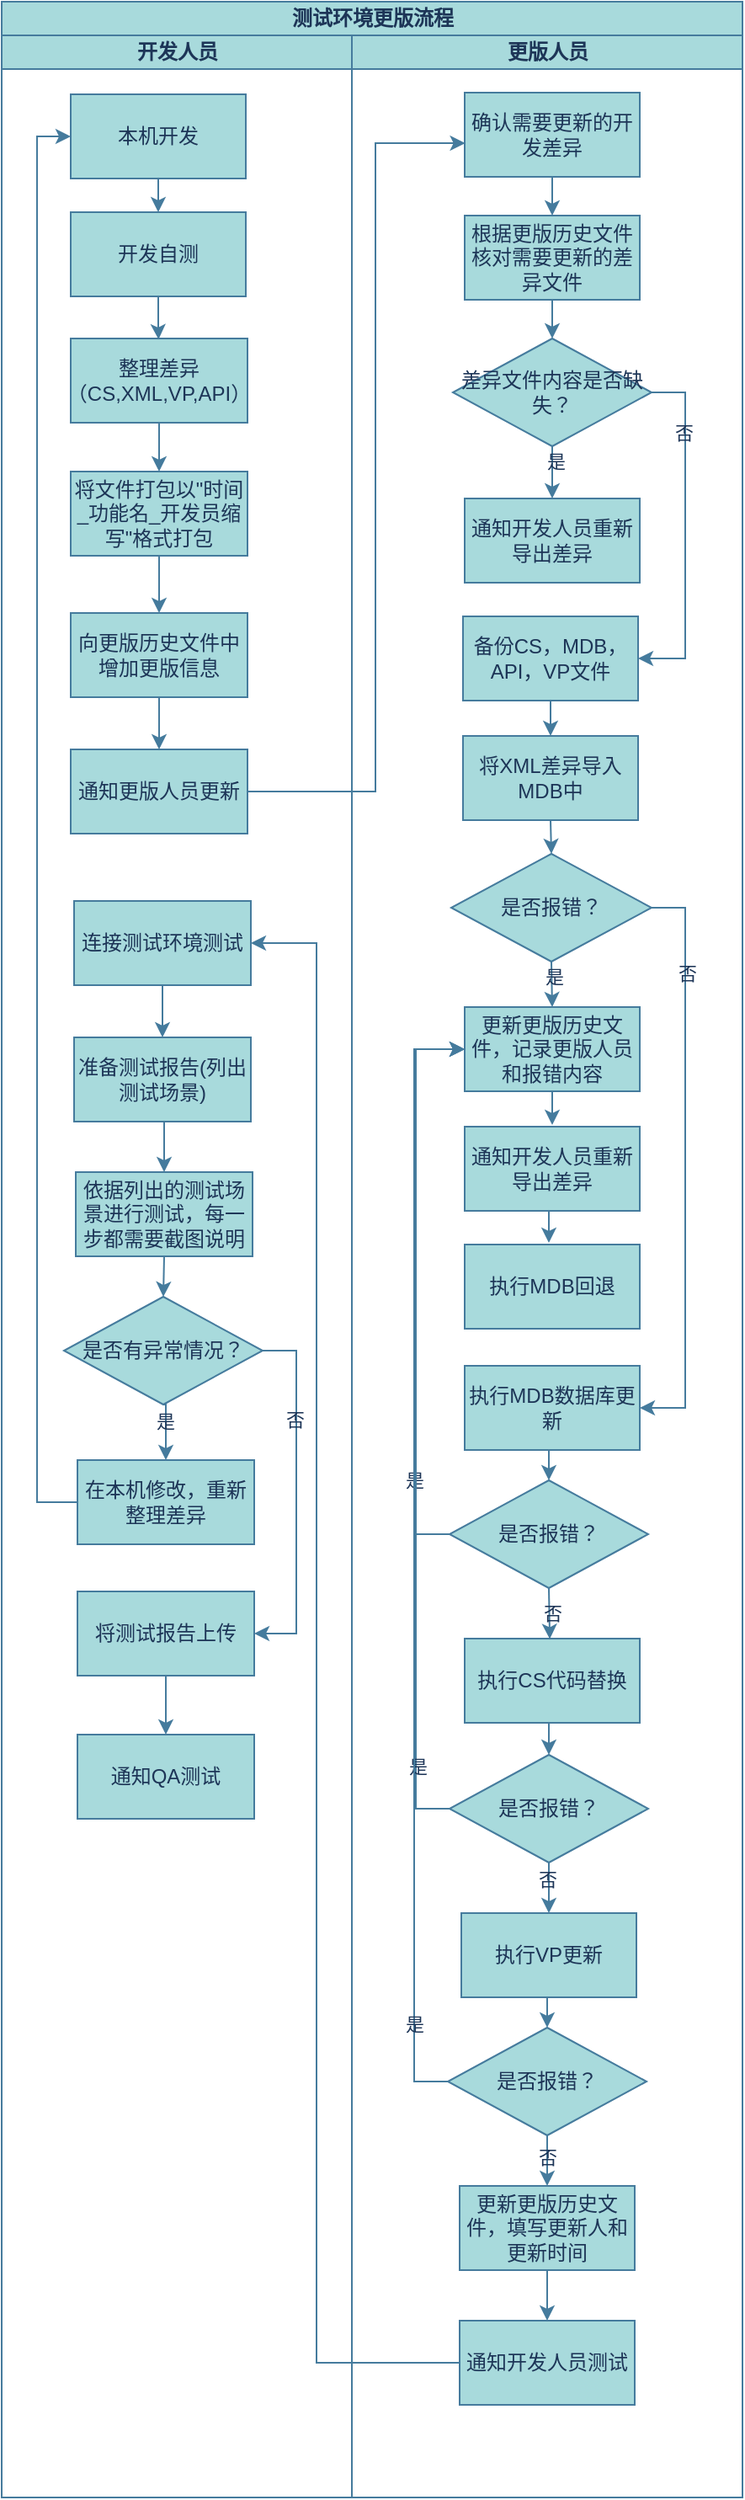 <mxfile version="27.1.4">
  <diagram id="prtHgNgQTEPvFCAcTncT" name="Page-1">
    <mxGraphModel dx="2840" dy="3554" grid="0" gridSize="10" guides="1" tooltips="1" connect="1" arrows="1" fold="1" page="1" pageScale="1" pageWidth="1200" pageHeight="1920" background="#ffffff" math="0" shadow="0" adaptiveColors="simple">
      <root>
        <mxCell id="0" />
        <mxCell id="1" parent="0" />
        <mxCell id="2Te6Pes0WRBmmToiG1yR-1" value="测试环境更版流程" style="swimlane;childLayout=stackLayout;resizeParent=1;resizeParentMax=0;startSize=20;html=1;labelBackgroundColor=none;fillColor=#A8DADC;strokeColor=#457B9D;fontColor=#1D3557;" parent="1" vertex="1">
          <mxGeometry x="386" y="-1879" width="440" height="1482" as="geometry" />
        </mxCell>
        <mxCell id="boTXzp5UASq9UeEjOc_W-44" style="edgeStyle=orthogonalEdgeStyle;rounded=0;orthogonalLoop=1;jettySize=auto;html=1;entryX=0.003;entryY=0.6;entryDx=0;entryDy=0;entryPerimeter=0;labelBackgroundColor=none;strokeColor=#457B9D;fontColor=default;" edge="1" parent="2Te6Pes0WRBmmToiG1yR-1" source="boTXzp5UASq9UeEjOc_W-1" target="JgxJwxs-dnPAv1spP54E-3">
          <mxGeometry relative="1" as="geometry">
            <Array as="points">
              <mxPoint x="222" y="469" />
              <mxPoint x="222" y="84" />
            </Array>
          </mxGeometry>
        </mxCell>
        <mxCell id="2Te6Pes0WRBmmToiG1yR-2" value="开发人员" style="swimlane;startSize=20;html=1;labelBackgroundColor=none;fillColor=#A8DADC;strokeColor=#457B9D;fontColor=#1D3557;" parent="2Te6Pes0WRBmmToiG1yR-1" vertex="1">
          <mxGeometry y="20" width="208" height="1462" as="geometry" />
        </mxCell>
        <mxCell id="2Te6Pes0WRBmmToiG1yR-6" value="本机开发" style="rounded=0;whiteSpace=wrap;html=1;labelBackgroundColor=none;fillColor=#A8DADC;strokeColor=#457B9D;fontColor=#1D3557;" parent="2Te6Pes0WRBmmToiG1yR-2" vertex="1">
          <mxGeometry x="41" y="35" width="104" height="50" as="geometry" />
        </mxCell>
        <mxCell id="2Te6Pes0WRBmmToiG1yR-7" value="开发自测" style="rounded=0;whiteSpace=wrap;html=1;labelBackgroundColor=none;fillColor=#A8DADC;strokeColor=#457B9D;fontColor=#1D3557;" parent="2Te6Pes0WRBmmToiG1yR-2" vertex="1">
          <mxGeometry x="41" y="105" width="104" height="50" as="geometry" />
        </mxCell>
        <mxCell id="boTXzp5UASq9UeEjOc_W-41" value="" style="edgeStyle=orthogonalEdgeStyle;rounded=0;orthogonalLoop=1;jettySize=auto;html=1;labelBackgroundColor=none;strokeColor=#457B9D;fontColor=default;" edge="1" parent="2Te6Pes0WRBmmToiG1yR-2" source="2Te6Pes0WRBmmToiG1yR-8" target="boTXzp5UASq9UeEjOc_W-3">
          <mxGeometry relative="1" as="geometry" />
        </mxCell>
        <mxCell id="2Te6Pes0WRBmmToiG1yR-8" value="整理差异（CS,XML,VP,API）" style="rounded=0;whiteSpace=wrap;html=1;labelBackgroundColor=none;fillColor=#A8DADC;strokeColor=#457B9D;fontColor=#1D3557;" parent="2Te6Pes0WRBmmToiG1yR-2" vertex="1">
          <mxGeometry x="41" y="180" width="105" height="50" as="geometry" />
        </mxCell>
        <mxCell id="boTXzp5UASq9UeEjOc_W-1" value="通知更版人员更新" style="rounded=0;whiteSpace=wrap;html=1;labelBackgroundColor=none;fillColor=#A8DADC;strokeColor=#457B9D;fontColor=#1D3557;" vertex="1" parent="2Te6Pes0WRBmmToiG1yR-2">
          <mxGeometry x="41.0" y="424" width="105" height="50" as="geometry" />
        </mxCell>
        <mxCell id="boTXzp5UASq9UeEjOc_W-43" value="" style="edgeStyle=orthogonalEdgeStyle;rounded=0;orthogonalLoop=1;jettySize=auto;html=1;labelBackgroundColor=none;strokeColor=#457B9D;fontColor=default;" edge="1" parent="2Te6Pes0WRBmmToiG1yR-2" source="boTXzp5UASq9UeEjOc_W-2" target="boTXzp5UASq9UeEjOc_W-1">
          <mxGeometry relative="1" as="geometry" />
        </mxCell>
        <mxCell id="boTXzp5UASq9UeEjOc_W-2" value="向更版历史文件中增加更版信息" style="rounded=0;whiteSpace=wrap;html=1;labelBackgroundColor=none;fillColor=#A8DADC;strokeColor=#457B9D;fontColor=#1D3557;" vertex="1" parent="2Te6Pes0WRBmmToiG1yR-2">
          <mxGeometry x="41.0" y="343" width="105" height="50" as="geometry" />
        </mxCell>
        <mxCell id="boTXzp5UASq9UeEjOc_W-42" value="" style="edgeStyle=orthogonalEdgeStyle;rounded=0;orthogonalLoop=1;jettySize=auto;html=1;labelBackgroundColor=none;strokeColor=#457B9D;fontColor=default;" edge="1" parent="2Te6Pes0WRBmmToiG1yR-2" source="boTXzp5UASq9UeEjOc_W-3" target="boTXzp5UASq9UeEjOc_W-2">
          <mxGeometry relative="1" as="geometry" />
        </mxCell>
        <mxCell id="boTXzp5UASq9UeEjOc_W-3" value="将文件打包以&quot;时间_功能名_开发员缩写&quot;格式打包" style="rounded=0;whiteSpace=wrap;html=1;labelBackgroundColor=none;fillColor=#A8DADC;strokeColor=#457B9D;fontColor=#1D3557;" vertex="1" parent="2Te6Pes0WRBmmToiG1yR-2">
          <mxGeometry x="41.0" y="259" width="105" height="50" as="geometry" />
        </mxCell>
        <mxCell id="boTXzp5UASq9UeEjOc_W-95" style="edgeStyle=orthogonalEdgeStyle;rounded=0;orthogonalLoop=1;jettySize=auto;html=1;entryX=0.5;entryY=0;entryDx=0;entryDy=0;labelBackgroundColor=none;strokeColor=#457B9D;fontColor=default;" edge="1" parent="2Te6Pes0WRBmmToiG1yR-2" source="boTXzp5UASq9UeEjOc_W-20" target="boTXzp5UASq9UeEjOc_W-21">
          <mxGeometry relative="1" as="geometry" />
        </mxCell>
        <mxCell id="boTXzp5UASq9UeEjOc_W-20" value="连接测试环境测试" style="rounded=0;whiteSpace=wrap;html=1;labelBackgroundColor=none;fillColor=#A8DADC;strokeColor=#457B9D;fontColor=#1D3557;" vertex="1" parent="2Te6Pes0WRBmmToiG1yR-2">
          <mxGeometry x="43" y="514" width="105" height="50" as="geometry" />
        </mxCell>
        <mxCell id="boTXzp5UASq9UeEjOc_W-96" style="edgeStyle=orthogonalEdgeStyle;rounded=0;orthogonalLoop=1;jettySize=auto;html=1;exitX=0.5;exitY=1;exitDx=0;exitDy=0;entryX=0.5;entryY=0;entryDx=0;entryDy=0;labelBackgroundColor=none;strokeColor=#457B9D;fontColor=default;" edge="1" parent="2Te6Pes0WRBmmToiG1yR-2" source="boTXzp5UASq9UeEjOc_W-21" target="boTXzp5UASq9UeEjOc_W-22">
          <mxGeometry relative="1" as="geometry" />
        </mxCell>
        <mxCell id="boTXzp5UASq9UeEjOc_W-21" value="准备测试报告(列出测试场景)" style="rounded=0;whiteSpace=wrap;html=1;labelBackgroundColor=none;fillColor=#A8DADC;strokeColor=#457B9D;fontColor=#1D3557;" vertex="1" parent="2Te6Pes0WRBmmToiG1yR-2">
          <mxGeometry x="43" y="595" width="105" height="50" as="geometry" />
        </mxCell>
        <mxCell id="boTXzp5UASq9UeEjOc_W-97" style="edgeStyle=orthogonalEdgeStyle;rounded=0;orthogonalLoop=1;jettySize=auto;html=1;exitX=0.5;exitY=1;exitDx=0;exitDy=0;entryX=0.5;entryY=0;entryDx=0;entryDy=0;labelBackgroundColor=none;strokeColor=#457B9D;fontColor=default;" edge="1" parent="2Te6Pes0WRBmmToiG1yR-2" source="boTXzp5UASq9UeEjOc_W-22" target="boTXzp5UASq9UeEjOc_W-24">
          <mxGeometry relative="1" as="geometry" />
        </mxCell>
        <mxCell id="boTXzp5UASq9UeEjOc_W-22" value="依据列出的测试场景进行测试，每一步都需要截图说明" style="rounded=0;whiteSpace=wrap;html=1;labelBackgroundColor=none;fillColor=#A8DADC;strokeColor=#457B9D;fontColor=#1D3557;" vertex="1" parent="2Te6Pes0WRBmmToiG1yR-2">
          <mxGeometry x="44" y="675" width="105" height="50" as="geometry" />
        </mxCell>
        <mxCell id="boTXzp5UASq9UeEjOc_W-98" style="edgeStyle=orthogonalEdgeStyle;rounded=0;orthogonalLoop=1;jettySize=auto;html=1;exitX=0.5;exitY=1;exitDx=0;exitDy=0;entryX=0.5;entryY=0;entryDx=0;entryDy=0;labelBackgroundColor=none;strokeColor=#457B9D;fontColor=default;" edge="1" parent="2Te6Pes0WRBmmToiG1yR-2" source="boTXzp5UASq9UeEjOc_W-24" target="boTXzp5UASq9UeEjOc_W-25">
          <mxGeometry relative="1" as="geometry" />
        </mxCell>
        <mxCell id="boTXzp5UASq9UeEjOc_W-103" value="是" style="edgeLabel;html=1;align=center;verticalAlign=middle;resizable=0;points=[];labelBackgroundColor=none;fontColor=#1D3557;" vertex="1" connectable="0" parent="boTXzp5UASq9UeEjOc_W-98">
          <mxGeometry x="-0.359" y="-1" relative="1" as="geometry">
            <mxPoint as="offset" />
          </mxGeometry>
        </mxCell>
        <mxCell id="boTXzp5UASq9UeEjOc_W-102" style="edgeStyle=orthogonalEdgeStyle;rounded=0;orthogonalLoop=1;jettySize=auto;html=1;exitX=1;exitY=0.5;exitDx=0;exitDy=0;entryX=1;entryY=0.5;entryDx=0;entryDy=0;labelBackgroundColor=none;strokeColor=#457B9D;fontColor=default;" edge="1" parent="2Te6Pes0WRBmmToiG1yR-2" source="boTXzp5UASq9UeEjOc_W-24" target="boTXzp5UASq9UeEjOc_W-26">
          <mxGeometry relative="1" as="geometry" />
        </mxCell>
        <mxCell id="boTXzp5UASq9UeEjOc_W-104" value="否" style="edgeLabel;html=1;align=center;verticalAlign=middle;resizable=0;points=[];labelBackgroundColor=none;fontColor=#1D3557;" vertex="1" connectable="0" parent="boTXzp5UASq9UeEjOc_W-102">
          <mxGeometry x="-0.433" y="-1" relative="1" as="geometry">
            <mxPoint as="offset" />
          </mxGeometry>
        </mxCell>
        <mxCell id="boTXzp5UASq9UeEjOc_W-24" value="是否有异常情况？" style="rhombus;whiteSpace=wrap;html=1;labelBackgroundColor=none;fillColor=#A8DADC;strokeColor=#457B9D;fontColor=#1D3557;" vertex="1" parent="2Te6Pes0WRBmmToiG1yR-2">
          <mxGeometry x="37" y="749" width="118" height="64" as="geometry" />
        </mxCell>
        <mxCell id="boTXzp5UASq9UeEjOc_W-101" style="edgeStyle=orthogonalEdgeStyle;rounded=0;orthogonalLoop=1;jettySize=auto;html=1;exitX=0;exitY=0.5;exitDx=0;exitDy=0;entryX=0;entryY=0.5;entryDx=0;entryDy=0;labelBackgroundColor=none;strokeColor=#457B9D;fontColor=default;" edge="1" parent="2Te6Pes0WRBmmToiG1yR-2" source="boTXzp5UASq9UeEjOc_W-25" target="2Te6Pes0WRBmmToiG1yR-6">
          <mxGeometry relative="1" as="geometry" />
        </mxCell>
        <mxCell id="boTXzp5UASq9UeEjOc_W-25" value="在本机修改，重新整理差异" style="rounded=0;whiteSpace=wrap;html=1;labelBackgroundColor=none;fillColor=#A8DADC;strokeColor=#457B9D;fontColor=#1D3557;" vertex="1" parent="2Te6Pes0WRBmmToiG1yR-2">
          <mxGeometry x="45" y="846" width="105" height="50" as="geometry" />
        </mxCell>
        <mxCell id="boTXzp5UASq9UeEjOc_W-100" style="edgeStyle=orthogonalEdgeStyle;rounded=0;orthogonalLoop=1;jettySize=auto;html=1;exitX=0.5;exitY=1;exitDx=0;exitDy=0;entryX=0.5;entryY=0;entryDx=0;entryDy=0;labelBackgroundColor=none;strokeColor=#457B9D;fontColor=default;" edge="1" parent="2Te6Pes0WRBmmToiG1yR-2" source="boTXzp5UASq9UeEjOc_W-26" target="boTXzp5UASq9UeEjOc_W-27">
          <mxGeometry relative="1" as="geometry" />
        </mxCell>
        <mxCell id="boTXzp5UASq9UeEjOc_W-26" value="将测试报告上传" style="rounded=0;whiteSpace=wrap;html=1;labelBackgroundColor=none;fillColor=#A8DADC;strokeColor=#457B9D;fontColor=#1D3557;" vertex="1" parent="2Te6Pes0WRBmmToiG1yR-2">
          <mxGeometry x="45" y="924" width="105" height="50" as="geometry" />
        </mxCell>
        <mxCell id="boTXzp5UASq9UeEjOc_W-27" value="通知QA测试" style="rounded=0;whiteSpace=wrap;html=1;labelBackgroundColor=none;fillColor=#A8DADC;strokeColor=#457B9D;fontColor=#1D3557;" vertex="1" parent="2Te6Pes0WRBmmToiG1yR-2">
          <mxGeometry x="45" y="1009" width="105" height="50" as="geometry" />
        </mxCell>
        <mxCell id="boTXzp5UASq9UeEjOc_W-35" style="edgeStyle=orthogonalEdgeStyle;rounded=0;orthogonalLoop=1;jettySize=auto;html=1;entryX=0.505;entryY=-0.002;entryDx=0;entryDy=0;entryPerimeter=0;labelBackgroundColor=none;strokeColor=#457B9D;fontColor=default;" edge="1" parent="2Te6Pes0WRBmmToiG1yR-2" source="2Te6Pes0WRBmmToiG1yR-6" target="2Te6Pes0WRBmmToiG1yR-7">
          <mxGeometry relative="1" as="geometry" />
        </mxCell>
        <mxCell id="boTXzp5UASq9UeEjOc_W-37" style="edgeStyle=orthogonalEdgeStyle;rounded=0;orthogonalLoop=1;jettySize=auto;html=1;entryX=0.497;entryY=0.009;entryDx=0;entryDy=0;entryPerimeter=0;labelBackgroundColor=none;strokeColor=#457B9D;fontColor=default;" edge="1" parent="2Te6Pes0WRBmmToiG1yR-2" source="2Te6Pes0WRBmmToiG1yR-7" target="2Te6Pes0WRBmmToiG1yR-8">
          <mxGeometry relative="1" as="geometry" />
        </mxCell>
        <mxCell id="2Te6Pes0WRBmmToiG1yR-3" value="更版人员" style="swimlane;startSize=20;html=1;labelBackgroundColor=none;fillColor=#A8DADC;strokeColor=#457B9D;fontColor=#1D3557;" parent="2Te6Pes0WRBmmToiG1yR-1" vertex="1">
          <mxGeometry x="208" y="20" width="232" height="1462" as="geometry">
            <mxRectangle x="120" y="20" width="40" height="460" as="alternateBounds" />
          </mxGeometry>
        </mxCell>
        <mxCell id="boTXzp5UASq9UeEjOc_W-53" style="edgeStyle=orthogonalEdgeStyle;rounded=0;orthogonalLoop=1;jettySize=auto;html=1;entryX=0.5;entryY=0;entryDx=0;entryDy=0;labelBackgroundColor=none;strokeColor=#457B9D;fontColor=default;" edge="1" parent="2Te6Pes0WRBmmToiG1yR-3" source="JgxJwxs-dnPAv1spP54E-3" target="JgxJwxs-dnPAv1spP54E-4">
          <mxGeometry relative="1" as="geometry" />
        </mxCell>
        <mxCell id="JgxJwxs-dnPAv1spP54E-3" value="确认需要更新的开发差异" style="rounded=0;whiteSpace=wrap;html=1;labelBackgroundColor=none;fillColor=#A8DADC;strokeColor=#457B9D;fontColor=#1D3557;" parent="2Te6Pes0WRBmmToiG1yR-3" vertex="1">
          <mxGeometry x="67" y="34" width="104" height="50" as="geometry" />
        </mxCell>
        <mxCell id="boTXzp5UASq9UeEjOc_W-56" style="edgeStyle=orthogonalEdgeStyle;rounded=0;orthogonalLoop=1;jettySize=auto;html=1;entryX=0.5;entryY=0;entryDx=0;entryDy=0;labelBackgroundColor=none;strokeColor=#457B9D;fontColor=default;" edge="1" parent="2Te6Pes0WRBmmToiG1yR-3" source="JgxJwxs-dnPAv1spP54E-4" target="JgxJwxs-dnPAv1spP54E-5">
          <mxGeometry relative="1" as="geometry" />
        </mxCell>
        <mxCell id="JgxJwxs-dnPAv1spP54E-4" value="根据更版历史文件核对需要更新的差异文件" style="rounded=0;whiteSpace=wrap;html=1;labelBackgroundColor=none;fillColor=#A8DADC;strokeColor=#457B9D;fontColor=#1D3557;" parent="2Te6Pes0WRBmmToiG1yR-3" vertex="1">
          <mxGeometry x="67" y="107" width="104" height="50" as="geometry" />
        </mxCell>
        <mxCell id="boTXzp5UASq9UeEjOc_W-61" style="edgeStyle=orthogonalEdgeStyle;rounded=0;orthogonalLoop=1;jettySize=auto;html=1;exitX=0.5;exitY=1;exitDx=0;exitDy=0;entryX=0.5;entryY=0;entryDx=0;entryDy=0;labelBackgroundColor=none;strokeColor=#457B9D;fontColor=default;" edge="1" parent="2Te6Pes0WRBmmToiG1yR-3" source="JgxJwxs-dnPAv1spP54E-5" target="JgxJwxs-dnPAv1spP54E-6">
          <mxGeometry relative="1" as="geometry" />
        </mxCell>
        <mxCell id="boTXzp5UASq9UeEjOc_W-73" value="是" style="edgeLabel;html=1;align=center;verticalAlign=middle;resizable=0;points=[];labelBackgroundColor=none;fontColor=#1D3557;" vertex="1" connectable="0" parent="boTXzp5UASq9UeEjOc_W-61">
          <mxGeometry x="-0.424" y="2" relative="1" as="geometry">
            <mxPoint as="offset" />
          </mxGeometry>
        </mxCell>
        <mxCell id="boTXzp5UASq9UeEjOc_W-70" style="edgeStyle=orthogonalEdgeStyle;rounded=0;orthogonalLoop=1;jettySize=auto;html=1;exitX=1;exitY=0.5;exitDx=0;exitDy=0;entryX=1;entryY=0.5;entryDx=0;entryDy=0;labelBackgroundColor=none;strokeColor=#457B9D;fontColor=default;" edge="1" parent="2Te6Pes0WRBmmToiG1yR-3" source="JgxJwxs-dnPAv1spP54E-5" target="JgxJwxs-dnPAv1spP54E-7">
          <mxGeometry relative="1" as="geometry" />
        </mxCell>
        <mxCell id="boTXzp5UASq9UeEjOc_W-74" value="否" style="edgeLabel;html=1;align=center;verticalAlign=middle;resizable=0;points=[];labelBackgroundColor=none;fontColor=#1D3557;" vertex="1" connectable="0" parent="boTXzp5UASq9UeEjOc_W-70">
          <mxGeometry x="-0.571" y="-1" relative="1" as="geometry">
            <mxPoint as="offset" />
          </mxGeometry>
        </mxCell>
        <mxCell id="JgxJwxs-dnPAv1spP54E-5" value="差异文件内容是否缺失？" style="rhombus;whiteSpace=wrap;html=1;labelBackgroundColor=none;fillColor=#A8DADC;strokeColor=#457B9D;fontColor=#1D3557;" parent="2Te6Pes0WRBmmToiG1yR-3" vertex="1">
          <mxGeometry x="60" y="180" width="118" height="64" as="geometry" />
        </mxCell>
        <mxCell id="JgxJwxs-dnPAv1spP54E-6" value="通知开发人员重新导出差异" style="rounded=0;whiteSpace=wrap;html=1;labelBackgroundColor=none;fillColor=#A8DADC;strokeColor=#457B9D;fontColor=#1D3557;" parent="2Te6Pes0WRBmmToiG1yR-3" vertex="1">
          <mxGeometry x="67.0" y="275" width="104" height="50" as="geometry" />
        </mxCell>
        <mxCell id="boTXzp5UASq9UeEjOc_W-63" style="edgeStyle=orthogonalEdgeStyle;rounded=0;orthogonalLoop=1;jettySize=auto;html=1;exitX=0.5;exitY=1;exitDx=0;exitDy=0;entryX=0.5;entryY=0;entryDx=0;entryDy=0;labelBackgroundColor=none;strokeColor=#457B9D;fontColor=default;" edge="1" parent="2Te6Pes0WRBmmToiG1yR-3" source="JgxJwxs-dnPAv1spP54E-7" target="JgxJwxs-dnPAv1spP54E-8">
          <mxGeometry relative="1" as="geometry" />
        </mxCell>
        <mxCell id="JgxJwxs-dnPAv1spP54E-7" value="备份CS，MDB，API，VP文件" style="rounded=0;whiteSpace=wrap;html=1;labelBackgroundColor=none;fillColor=#A8DADC;strokeColor=#457B9D;fontColor=#1D3557;" parent="2Te6Pes0WRBmmToiG1yR-3" vertex="1">
          <mxGeometry x="66.0" y="345" width="104" height="50" as="geometry" />
        </mxCell>
        <mxCell id="boTXzp5UASq9UeEjOc_W-64" style="edgeStyle=orthogonalEdgeStyle;rounded=0;orthogonalLoop=1;jettySize=auto;html=1;exitX=0.5;exitY=1;exitDx=0;exitDy=0;entryX=0.5;entryY=0;entryDx=0;entryDy=0;labelBackgroundColor=none;strokeColor=#457B9D;fontColor=default;" edge="1" parent="2Te6Pes0WRBmmToiG1yR-3" source="JgxJwxs-dnPAv1spP54E-8" target="boTXzp5UASq9UeEjOc_W-4">
          <mxGeometry relative="1" as="geometry" />
        </mxCell>
        <mxCell id="JgxJwxs-dnPAv1spP54E-8" value="将XML差异导入MDB中" style="rounded=0;whiteSpace=wrap;html=1;labelBackgroundColor=none;fillColor=#A8DADC;strokeColor=#457B9D;fontColor=#1D3557;" parent="2Te6Pes0WRBmmToiG1yR-3" vertex="1">
          <mxGeometry x="66.0" y="416" width="104" height="50" as="geometry" />
        </mxCell>
        <mxCell id="boTXzp5UASq9UeEjOc_W-65" style="edgeStyle=orthogonalEdgeStyle;rounded=0;orthogonalLoop=1;jettySize=auto;html=1;exitX=0.5;exitY=1;exitDx=0;exitDy=0;entryX=0.5;entryY=0;entryDx=0;entryDy=0;labelBackgroundColor=none;strokeColor=#457B9D;fontColor=default;" edge="1" parent="2Te6Pes0WRBmmToiG1yR-3" source="boTXzp5UASq9UeEjOc_W-4" target="boTXzp5UASq9UeEjOc_W-6">
          <mxGeometry relative="1" as="geometry" />
        </mxCell>
        <mxCell id="boTXzp5UASq9UeEjOc_W-75" value="是" style="edgeLabel;html=1;align=center;verticalAlign=middle;resizable=0;points=[];labelBackgroundColor=none;fontColor=#1D3557;" vertex="1" connectable="0" parent="boTXzp5UASq9UeEjOc_W-65">
          <mxGeometry x="-0.339" y="1" relative="1" as="geometry">
            <mxPoint as="offset" />
          </mxGeometry>
        </mxCell>
        <mxCell id="boTXzp5UASq9UeEjOc_W-72" style="edgeStyle=orthogonalEdgeStyle;rounded=0;orthogonalLoop=1;jettySize=auto;html=1;exitX=1;exitY=0.5;exitDx=0;exitDy=0;entryX=1;entryY=0.5;entryDx=0;entryDy=0;labelBackgroundColor=none;strokeColor=#457B9D;fontColor=default;" edge="1" parent="2Te6Pes0WRBmmToiG1yR-3" source="boTXzp5UASq9UeEjOc_W-4" target="boTXzp5UASq9UeEjOc_W-9">
          <mxGeometry relative="1" as="geometry" />
        </mxCell>
        <mxCell id="boTXzp5UASq9UeEjOc_W-76" value="否" style="edgeLabel;html=1;align=center;verticalAlign=middle;resizable=0;points=[];labelBackgroundColor=none;fontColor=#1D3557;" vertex="1" connectable="0" parent="boTXzp5UASq9UeEjOc_W-72">
          <mxGeometry x="-0.658" y="1" relative="1" as="geometry">
            <mxPoint as="offset" />
          </mxGeometry>
        </mxCell>
        <mxCell id="boTXzp5UASq9UeEjOc_W-4" value="是否报错？" style="rhombus;whiteSpace=wrap;html=1;labelBackgroundColor=none;fillColor=#A8DADC;strokeColor=#457B9D;fontColor=#1D3557;" vertex="1" parent="2Te6Pes0WRBmmToiG1yR-3">
          <mxGeometry x="59.0" y="486" width="119" height="64" as="geometry" />
        </mxCell>
        <mxCell id="boTXzp5UASq9UeEjOc_W-66" style="edgeStyle=orthogonalEdgeStyle;rounded=0;orthogonalLoop=1;jettySize=auto;html=1;exitX=0.5;exitY=1;exitDx=0;exitDy=0;labelBackgroundColor=none;strokeColor=#457B9D;fontColor=default;" edge="1" parent="2Te6Pes0WRBmmToiG1yR-3" source="boTXzp5UASq9UeEjOc_W-6">
          <mxGeometry relative="1" as="geometry">
            <mxPoint x="119" y="647" as="targetPoint" />
          </mxGeometry>
        </mxCell>
        <mxCell id="boTXzp5UASq9UeEjOc_W-6" value="更新更版历史文件，记录更版人员和报错内容" style="rounded=0;whiteSpace=wrap;html=1;labelBackgroundColor=none;fillColor=#A8DADC;strokeColor=#457B9D;fontColor=#1D3557;" vertex="1" parent="2Te6Pes0WRBmmToiG1yR-3">
          <mxGeometry x="67.0" y="577" width="104" height="50" as="geometry" />
        </mxCell>
        <mxCell id="boTXzp5UASq9UeEjOc_W-67" style="edgeStyle=orthogonalEdgeStyle;rounded=0;orthogonalLoop=1;jettySize=auto;html=1;exitX=0.5;exitY=1;exitDx=0;exitDy=0;labelBackgroundColor=none;strokeColor=#457B9D;fontColor=default;" edge="1" parent="2Te6Pes0WRBmmToiG1yR-3" source="boTXzp5UASq9UeEjOc_W-7">
          <mxGeometry relative="1" as="geometry">
            <mxPoint x="117" y="717" as="targetPoint" />
          </mxGeometry>
        </mxCell>
        <mxCell id="boTXzp5UASq9UeEjOc_W-7" value="通知开发人员重新导出差异" style="rounded=0;whiteSpace=wrap;html=1;labelBackgroundColor=none;fillColor=#A8DADC;strokeColor=#457B9D;fontColor=#1D3557;" vertex="1" parent="2Te6Pes0WRBmmToiG1yR-3">
          <mxGeometry x="67.0" y="648" width="104" height="50" as="geometry" />
        </mxCell>
        <mxCell id="boTXzp5UASq9UeEjOc_W-8" value="执行MDB回退" style="rounded=0;whiteSpace=wrap;html=1;labelBackgroundColor=none;fillColor=#A8DADC;strokeColor=#457B9D;fontColor=#1D3557;" vertex="1" parent="2Te6Pes0WRBmmToiG1yR-3">
          <mxGeometry x="67.0" y="718" width="104" height="50" as="geometry" />
        </mxCell>
        <mxCell id="boTXzp5UASq9UeEjOc_W-69" style="edgeStyle=orthogonalEdgeStyle;rounded=0;orthogonalLoop=1;jettySize=auto;html=1;exitX=0.5;exitY=1;exitDx=0;exitDy=0;entryX=0.5;entryY=0;entryDx=0;entryDy=0;labelBackgroundColor=none;strokeColor=#457B9D;fontColor=default;" edge="1" parent="2Te6Pes0WRBmmToiG1yR-3">
          <mxGeometry relative="1" as="geometry">
            <mxPoint x="120.0" y="840" as="sourcePoint" />
            <mxPoint x="117.0" y="858" as="targetPoint" />
          </mxGeometry>
        </mxCell>
        <mxCell id="boTXzp5UASq9UeEjOc_W-9" value="执行MDB数据库更新" style="rounded=0;whiteSpace=wrap;html=1;labelBackgroundColor=none;fillColor=#A8DADC;strokeColor=#457B9D;fontColor=#1D3557;" vertex="1" parent="2Te6Pes0WRBmmToiG1yR-3">
          <mxGeometry x="67.0" y="790" width="104" height="50" as="geometry" />
        </mxCell>
        <mxCell id="boTXzp5UASq9UeEjOc_W-81" style="edgeStyle=orthogonalEdgeStyle;rounded=0;orthogonalLoop=1;jettySize=auto;html=1;exitX=0.5;exitY=1;exitDx=0;exitDy=0;entryX=0.5;entryY=0;entryDx=0;entryDy=0;labelBackgroundColor=none;strokeColor=#457B9D;fontColor=default;" edge="1" parent="2Te6Pes0WRBmmToiG1yR-3" source="boTXzp5UASq9UeEjOc_W-10" target="boTXzp5UASq9UeEjOc_W-14">
          <mxGeometry relative="1" as="geometry" />
        </mxCell>
        <mxCell id="boTXzp5UASq9UeEjOc_W-10" value="执行CS代码替换" style="rounded=0;whiteSpace=wrap;html=1;labelBackgroundColor=none;fillColor=#A8DADC;strokeColor=#457B9D;fontColor=#1D3557;" vertex="1" parent="2Te6Pes0WRBmmToiG1yR-3">
          <mxGeometry x="67.0" y="952" width="104" height="50" as="geometry" />
        </mxCell>
        <mxCell id="boTXzp5UASq9UeEjOc_W-78" style="edgeStyle=orthogonalEdgeStyle;rounded=0;orthogonalLoop=1;jettySize=auto;html=1;exitX=0;exitY=0.5;exitDx=0;exitDy=0;entryX=0;entryY=0.5;entryDx=0;entryDy=0;labelBackgroundColor=none;strokeColor=#457B9D;fontColor=default;" edge="1" parent="2Te6Pes0WRBmmToiG1yR-3" source="boTXzp5UASq9UeEjOc_W-12" target="boTXzp5UASq9UeEjOc_W-6">
          <mxGeometry relative="1" as="geometry" />
        </mxCell>
        <mxCell id="boTXzp5UASq9UeEjOc_W-83" value="是" style="edgeLabel;html=1;align=center;verticalAlign=middle;resizable=0;points=[];labelBackgroundColor=none;fontColor=#1D3557;" vertex="1" connectable="0" parent="boTXzp5UASq9UeEjOc_W-78">
          <mxGeometry x="-0.69" y="1" relative="1" as="geometry">
            <mxPoint as="offset" />
          </mxGeometry>
        </mxCell>
        <mxCell id="boTXzp5UASq9UeEjOc_W-12" value="是否报错？" style="rhombus;whiteSpace=wrap;html=1;labelBackgroundColor=none;fillColor=#A8DADC;strokeColor=#457B9D;fontColor=#1D3557;" vertex="1" parent="2Te6Pes0WRBmmToiG1yR-3">
          <mxGeometry x="58.0" y="858" width="118" height="64" as="geometry" />
        </mxCell>
        <mxCell id="boTXzp5UASq9UeEjOc_W-84" style="edgeStyle=orthogonalEdgeStyle;rounded=0;orthogonalLoop=1;jettySize=auto;html=1;exitX=0.5;exitY=1;exitDx=0;exitDy=0;entryX=0.5;entryY=0;entryDx=0;entryDy=0;labelBackgroundColor=none;strokeColor=#457B9D;fontColor=default;" edge="1" parent="2Te6Pes0WRBmmToiG1yR-3" source="boTXzp5UASq9UeEjOc_W-14" target="boTXzp5UASq9UeEjOc_W-13">
          <mxGeometry relative="1" as="geometry" />
        </mxCell>
        <mxCell id="boTXzp5UASq9UeEjOc_W-87" value="否" style="edgeLabel;html=1;align=center;verticalAlign=middle;resizable=0;points=[];labelBackgroundColor=none;fontColor=#1D3557;" vertex="1" connectable="0" parent="boTXzp5UASq9UeEjOc_W-84">
          <mxGeometry x="-0.337" y="-1" relative="1" as="geometry">
            <mxPoint as="offset" />
          </mxGeometry>
        </mxCell>
        <mxCell id="boTXzp5UASq9UeEjOc_W-85" style="edgeStyle=orthogonalEdgeStyle;rounded=0;orthogonalLoop=1;jettySize=auto;html=1;exitX=0;exitY=0.5;exitDx=0;exitDy=0;entryX=0;entryY=0.5;entryDx=0;entryDy=0;labelBackgroundColor=none;strokeColor=#457B9D;fontColor=default;" edge="1" parent="2Te6Pes0WRBmmToiG1yR-3" source="boTXzp5UASq9UeEjOc_W-14" target="boTXzp5UASq9UeEjOc_W-6">
          <mxGeometry relative="1" as="geometry" />
        </mxCell>
        <mxCell id="boTXzp5UASq9UeEjOc_W-86" value="是" style="edgeLabel;html=1;align=center;verticalAlign=middle;resizable=0;points=[];labelBackgroundColor=none;fontColor=#1D3557;" vertex="1" connectable="0" parent="boTXzp5UASq9UeEjOc_W-85">
          <mxGeometry x="-0.821" y="-1" relative="1" as="geometry">
            <mxPoint as="offset" />
          </mxGeometry>
        </mxCell>
        <mxCell id="boTXzp5UASq9UeEjOc_W-14" value="是否报错？" style="rhombus;whiteSpace=wrap;html=1;labelBackgroundColor=none;fillColor=#A8DADC;strokeColor=#457B9D;fontColor=#1D3557;" vertex="1" parent="2Te6Pes0WRBmmToiG1yR-3">
          <mxGeometry x="58.0" y="1021" width="118" height="64" as="geometry" />
        </mxCell>
        <mxCell id="boTXzp5UASq9UeEjOc_W-88" style="edgeStyle=orthogonalEdgeStyle;rounded=0;orthogonalLoop=1;jettySize=auto;html=1;exitX=0.5;exitY=1;exitDx=0;exitDy=0;entryX=0.5;entryY=0;entryDx=0;entryDy=0;labelBackgroundColor=none;strokeColor=#457B9D;fontColor=default;" edge="1" parent="2Te6Pes0WRBmmToiG1yR-3" source="boTXzp5UASq9UeEjOc_W-13" target="boTXzp5UASq9UeEjOc_W-15">
          <mxGeometry relative="1" as="geometry" />
        </mxCell>
        <mxCell id="boTXzp5UASq9UeEjOc_W-13" value="执行VP更新" style="rounded=0;whiteSpace=wrap;html=1;labelBackgroundColor=none;fillColor=#A8DADC;strokeColor=#457B9D;fontColor=#1D3557;" vertex="1" parent="2Te6Pes0WRBmmToiG1yR-3">
          <mxGeometry x="65.0" y="1115" width="104" height="50" as="geometry" />
        </mxCell>
        <mxCell id="boTXzp5UASq9UeEjOc_W-89" style="edgeStyle=orthogonalEdgeStyle;rounded=0;orthogonalLoop=1;jettySize=auto;html=1;exitX=0.5;exitY=1;exitDx=0;exitDy=0;entryX=0.5;entryY=0;entryDx=0;entryDy=0;labelBackgroundColor=none;strokeColor=#457B9D;fontColor=default;" edge="1" parent="2Te6Pes0WRBmmToiG1yR-3" source="boTXzp5UASq9UeEjOc_W-15" target="boTXzp5UASq9UeEjOc_W-16">
          <mxGeometry relative="1" as="geometry" />
        </mxCell>
        <mxCell id="boTXzp5UASq9UeEjOc_W-93" value="否" style="edgeLabel;html=1;align=center;verticalAlign=middle;resizable=0;points=[];labelBackgroundColor=none;fontColor=#1D3557;" vertex="1" connectable="0" parent="boTXzp5UASq9UeEjOc_W-89">
          <mxGeometry x="-0.173" relative="1" as="geometry">
            <mxPoint as="offset" />
          </mxGeometry>
        </mxCell>
        <mxCell id="boTXzp5UASq9UeEjOc_W-91" style="edgeStyle=orthogonalEdgeStyle;rounded=0;orthogonalLoop=1;jettySize=auto;html=1;exitX=0;exitY=0.5;exitDx=0;exitDy=0;entryX=0;entryY=0.5;entryDx=0;entryDy=0;labelBackgroundColor=none;strokeColor=#457B9D;fontColor=default;" edge="1" parent="2Te6Pes0WRBmmToiG1yR-3" source="boTXzp5UASq9UeEjOc_W-15" target="boTXzp5UASq9UeEjOc_W-6">
          <mxGeometry relative="1" as="geometry" />
        </mxCell>
        <mxCell id="boTXzp5UASq9UeEjOc_W-92" value="是" style="edgeLabel;html=1;align=center;verticalAlign=middle;resizable=0;points=[];labelBackgroundColor=none;fontColor=#1D3557;" vertex="1" connectable="0" parent="boTXzp5UASq9UeEjOc_W-91">
          <mxGeometry x="-0.837" relative="1" as="geometry">
            <mxPoint as="offset" />
          </mxGeometry>
        </mxCell>
        <mxCell id="boTXzp5UASq9UeEjOc_W-15" value="是否报错？" style="rhombus;whiteSpace=wrap;html=1;labelBackgroundColor=none;fillColor=#A8DADC;strokeColor=#457B9D;fontColor=#1D3557;" vertex="1" parent="2Te6Pes0WRBmmToiG1yR-3">
          <mxGeometry x="57.0" y="1183" width="118" height="64" as="geometry" />
        </mxCell>
        <mxCell id="boTXzp5UASq9UeEjOc_W-90" style="edgeStyle=orthogonalEdgeStyle;rounded=0;orthogonalLoop=1;jettySize=auto;html=1;exitX=0.5;exitY=1;exitDx=0;exitDy=0;entryX=0.5;entryY=0;entryDx=0;entryDy=0;labelBackgroundColor=none;strokeColor=#457B9D;fontColor=default;" edge="1" parent="2Te6Pes0WRBmmToiG1yR-3" source="boTXzp5UASq9UeEjOc_W-16" target="boTXzp5UASq9UeEjOc_W-18">
          <mxGeometry relative="1" as="geometry" />
        </mxCell>
        <mxCell id="boTXzp5UASq9UeEjOc_W-16" value="更新更版历史文件，填写更新人和更新时间" style="rounded=0;whiteSpace=wrap;html=1;labelBackgroundColor=none;fillColor=#A8DADC;strokeColor=#457B9D;fontColor=#1D3557;" vertex="1" parent="2Te6Pes0WRBmmToiG1yR-3">
          <mxGeometry x="64.0" y="1277" width="104" height="50" as="geometry" />
        </mxCell>
        <mxCell id="boTXzp5UASq9UeEjOc_W-18" value="通知开发人员测试" style="rounded=0;whiteSpace=wrap;html=1;labelBackgroundColor=none;fillColor=#A8DADC;strokeColor=#457B9D;fontColor=#1D3557;" vertex="1" parent="2Te6Pes0WRBmmToiG1yR-3">
          <mxGeometry x="64.0" y="1357" width="104" height="50" as="geometry" />
        </mxCell>
        <mxCell id="boTXzp5UASq9UeEjOc_W-80" style="edgeStyle=orthogonalEdgeStyle;rounded=0;orthogonalLoop=1;jettySize=auto;html=1;exitX=0.5;exitY=1;exitDx=0;exitDy=0;entryX=0.486;entryY=0.005;entryDx=0;entryDy=0;entryPerimeter=0;labelBackgroundColor=none;strokeColor=#457B9D;fontColor=default;" edge="1" parent="2Te6Pes0WRBmmToiG1yR-3" source="boTXzp5UASq9UeEjOc_W-12" target="boTXzp5UASq9UeEjOc_W-10">
          <mxGeometry relative="1" as="geometry" />
        </mxCell>
        <mxCell id="boTXzp5UASq9UeEjOc_W-82" value="否" style="edgeLabel;html=1;align=center;verticalAlign=middle;resizable=0;points=[];labelBackgroundColor=none;fontColor=#1D3557;" vertex="1" connectable="0" parent="boTXzp5UASq9UeEjOc_W-80">
          <mxGeometry x="-0.037" y="1" relative="1" as="geometry">
            <mxPoint as="offset" />
          </mxGeometry>
        </mxCell>
        <mxCell id="boTXzp5UASq9UeEjOc_W-94" style="edgeStyle=orthogonalEdgeStyle;rounded=0;orthogonalLoop=1;jettySize=auto;html=1;exitX=0;exitY=0.5;exitDx=0;exitDy=0;entryX=1;entryY=0.5;entryDx=0;entryDy=0;labelBackgroundColor=none;strokeColor=#457B9D;fontColor=default;" edge="1" parent="2Te6Pes0WRBmmToiG1yR-1" source="boTXzp5UASq9UeEjOc_W-18" target="boTXzp5UASq9UeEjOc_W-20">
          <mxGeometry relative="1" as="geometry">
            <Array as="points">
              <mxPoint x="187" y="1402" />
              <mxPoint x="187" y="559" />
            </Array>
          </mxGeometry>
        </mxCell>
      </root>
    </mxGraphModel>
  </diagram>
</mxfile>
